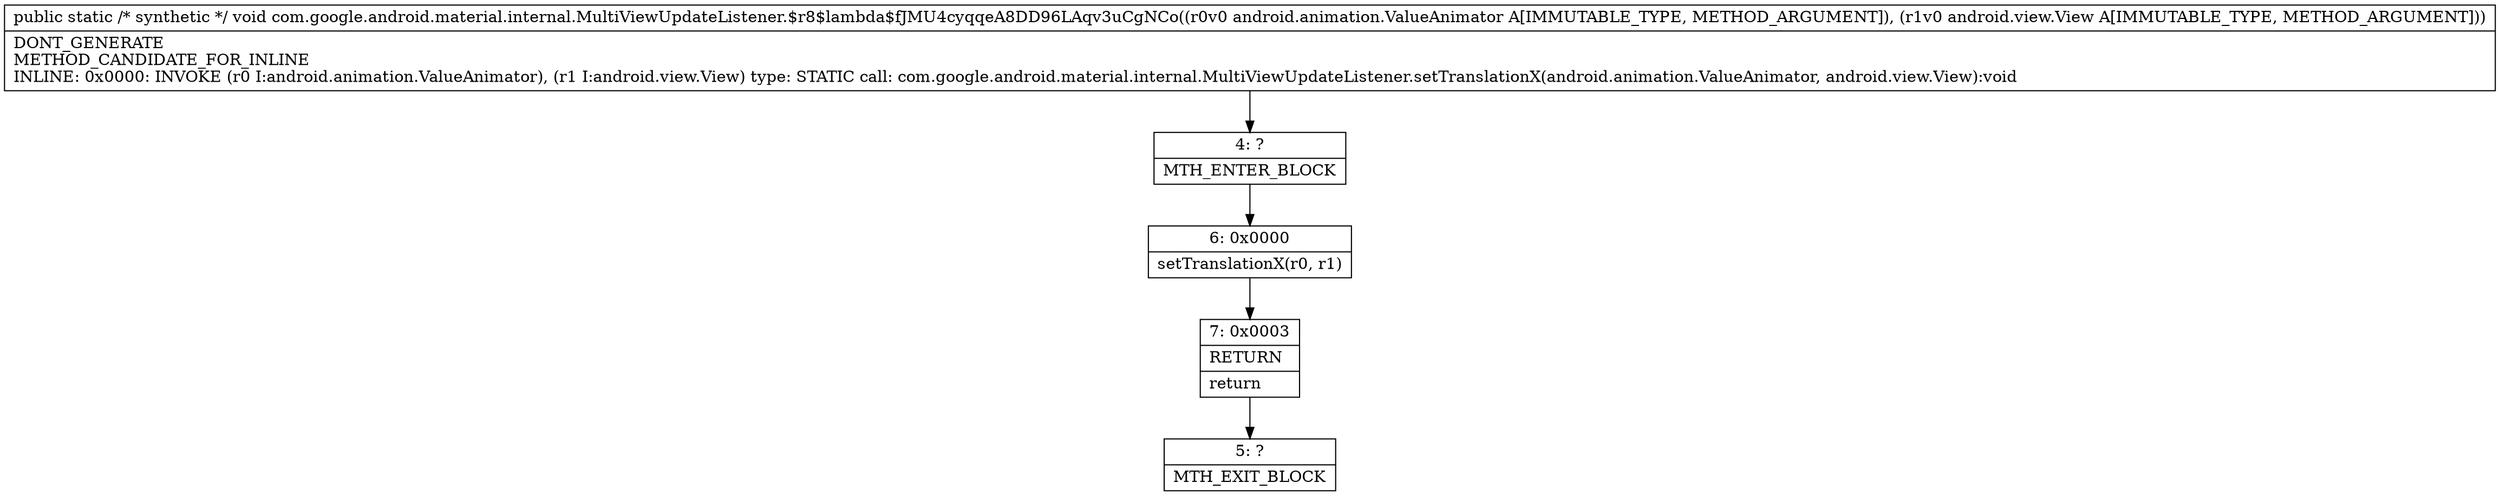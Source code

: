 digraph "CFG forcom.google.android.material.internal.MultiViewUpdateListener.$r8$lambda$fJMU4cyqqeA8DD96LAqv3uCgNCo(Landroid\/animation\/ValueAnimator;Landroid\/view\/View;)V" {
Node_4 [shape=record,label="{4\:\ ?|MTH_ENTER_BLOCK\l}"];
Node_6 [shape=record,label="{6\:\ 0x0000|setTranslationX(r0, r1)\l}"];
Node_7 [shape=record,label="{7\:\ 0x0003|RETURN\l|return\l}"];
Node_5 [shape=record,label="{5\:\ ?|MTH_EXIT_BLOCK\l}"];
MethodNode[shape=record,label="{public static \/* synthetic *\/ void com.google.android.material.internal.MultiViewUpdateListener.$r8$lambda$fJMU4cyqqeA8DD96LAqv3uCgNCo((r0v0 android.animation.ValueAnimator A[IMMUTABLE_TYPE, METHOD_ARGUMENT]), (r1v0 android.view.View A[IMMUTABLE_TYPE, METHOD_ARGUMENT]))  | DONT_GENERATE\lMETHOD_CANDIDATE_FOR_INLINE\lINLINE: 0x0000: INVOKE  (r0 I:android.animation.ValueAnimator), (r1 I:android.view.View) type: STATIC call: com.google.android.material.internal.MultiViewUpdateListener.setTranslationX(android.animation.ValueAnimator, android.view.View):void\l}"];
MethodNode -> Node_4;Node_4 -> Node_6;
Node_6 -> Node_7;
Node_7 -> Node_5;
}


